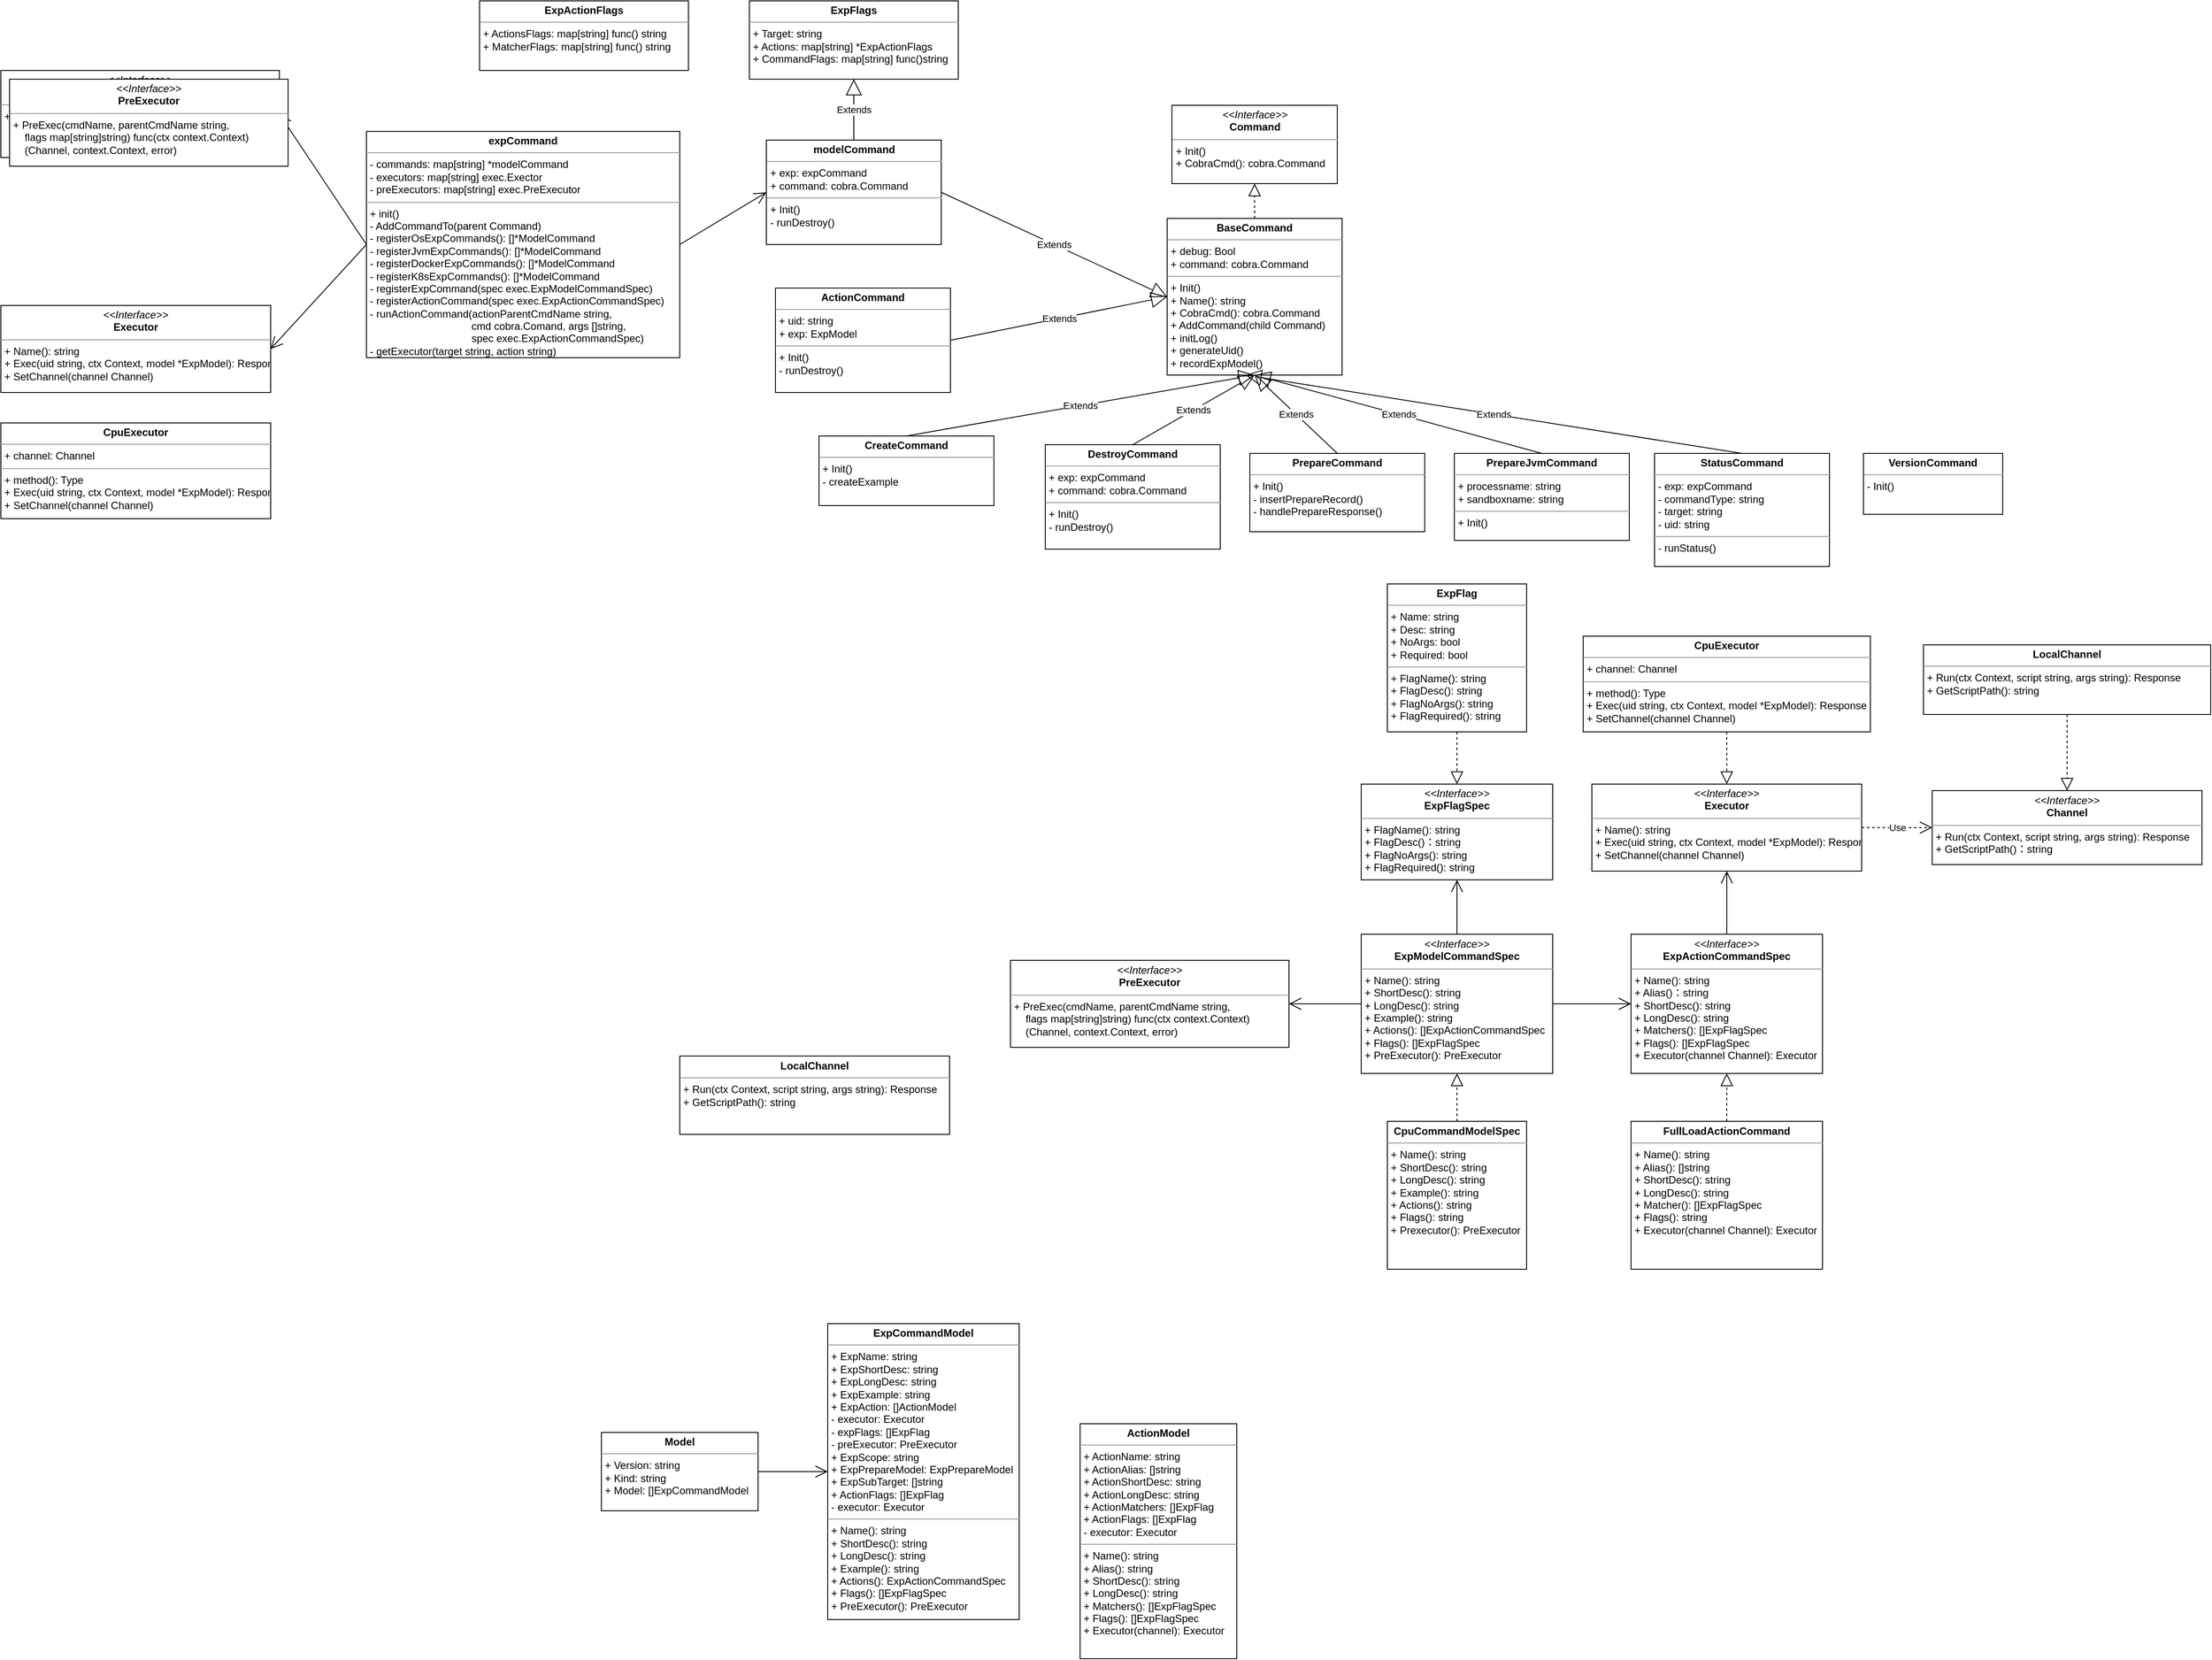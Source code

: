 <mxfile version="10.7.7" type="github"><diagram name="Page-1" id="c4acf3e9-155e-7222-9cf6-157b1a14988f"><mxGraphModel dx="2618" dy="616" grid="1" gridSize="10" guides="1" tooltips="1" connect="1" arrows="1" fold="1" page="1" pageScale="1" pageWidth="850" pageHeight="1100" background="#ffffff" math="0" shadow="0"><root><mxCell id="0"/><mxCell id="1" parent="0"/><mxCell id="Qn6g_-tQm5cKkw17LUSj-2" value="&lt;p style=&quot;margin: 0px ; margin-top: 4px ; text-align: center&quot;&gt;&lt;i&gt;&amp;lt;&amp;lt;Interface&amp;gt;&amp;gt;&lt;/i&gt;&lt;br&gt;&lt;b&gt;ExpModelCommandSpec&lt;/b&gt;&lt;/p&gt;&lt;hr size=&quot;1&quot;&gt;&lt;p style=&quot;margin: 0px ; margin-left: 4px&quot;&gt;+ Name(): string&lt;br&gt;+ ShortDesc(): string&lt;/p&gt;&lt;p style=&quot;margin: 0px ; margin-left: 4px&quot;&gt;+ LongDesc(): string&lt;br&gt;&lt;/p&gt;&lt;p style=&quot;margin: 0px ; margin-left: 4px&quot;&gt;+ Example(): string&lt;br&gt;&lt;/p&gt;&lt;p style=&quot;margin: 0px ; margin-left: 4px&quot;&gt;+ Actions(): []ExpActionCommandSpec&lt;br&gt;&lt;/p&gt;&lt;p style=&quot;margin: 0px ; margin-left: 4px&quot;&gt;+ Flags(): []ExpFlagSpec&lt;br&gt;&lt;/p&gt;&lt;p style=&quot;margin: 0px ; margin-left: 4px&quot;&gt;+ PreExecutor(): PreExecutor&lt;br&gt;&lt;/p&gt;" style="verticalAlign=top;align=left;overflow=fill;fontSize=12;fontFamily=Helvetica;html=1;" parent="1" vertex="1"><mxGeometry x="53" y="1512.5" width="220" height="160" as="geometry"/></mxCell><mxCell id="Qn6g_-tQm5cKkw17LUSj-3" value="&lt;p style=&quot;margin: 0px ; margin-top: 4px ; text-align: center&quot;&gt;&lt;i&gt;&amp;lt;&amp;lt;Interface&amp;gt;&amp;gt;&lt;/i&gt;&lt;br&gt;&lt;b&gt;ExpActionCommandSpec&lt;/b&gt;&lt;/p&gt;&lt;hr size=&quot;1&quot;&gt;&lt;p style=&quot;margin: 0px ; margin-left: 4px&quot;&gt;+ Name(): string&lt;/p&gt;&lt;p style=&quot;margin: 0px ; margin-left: 4px&quot;&gt;+ Alias()：string&lt;br&gt;+ ShortDesc(): string&lt;/p&gt;&lt;p style=&quot;margin: 0px ; margin-left: 4px&quot;&gt;+ LongDesc(): string&lt;br&gt;&lt;/p&gt;&lt;p style=&quot;margin: 0px ; margin-left: 4px&quot;&gt;+ Matchers(): []ExpFlagSpec&lt;/p&gt;&lt;p style=&quot;margin: 0px ; margin-left: 4px&quot;&gt;+ Flags(): []ExpFlagSpec&lt;br&gt;&lt;/p&gt;&lt;p style=&quot;margin: 0px ; margin-left: 4px&quot;&gt;+ Executor(channel Channel): Executor&lt;br&gt;&lt;/p&gt;" style="verticalAlign=top;align=left;overflow=fill;fontSize=12;fontFamily=Helvetica;html=1;" parent="1" vertex="1"><mxGeometry x="363" y="1512.5" width="220" height="160" as="geometry"/></mxCell><mxCell id="Qn6g_-tQm5cKkw17LUSj-4" value="&lt;p style=&quot;margin: 0px ; margin-top: 4px ; text-align: center&quot;&gt;&lt;i&gt;&amp;lt;&amp;lt;Interface&amp;gt;&amp;gt;&lt;/i&gt;&lt;br&gt;&lt;b&gt;ExpFlagSpec&lt;/b&gt;&lt;/p&gt;&lt;hr size=&quot;1&quot;&gt;&lt;p style=&quot;margin: 0px ; margin-left: 4px&quot;&gt;+ FlagName(): string&lt;/p&gt;&lt;p style=&quot;margin: 0px ; margin-left: 4px&quot;&gt;+ FlagDesc()：string&lt;br&gt;+ FlagNoArgs(): string&lt;/p&gt;&lt;p style=&quot;margin: 0px ; margin-left: 4px&quot;&gt;+ FlagRequired(): string&lt;/p&gt;" style="verticalAlign=top;align=left;overflow=fill;fontSize=12;fontFamily=Helvetica;html=1;" parent="1" vertex="1"><mxGeometry x="53" y="1340" width="220" height="110" as="geometry"/></mxCell><mxCell id="Qn6g_-tQm5cKkw17LUSj-5" value="&lt;p style=&quot;margin: 0px ; margin-top: 4px ; text-align: center&quot;&gt;&lt;b&gt;ExpFlag&lt;/b&gt;&lt;/p&gt;&lt;hr size=&quot;1&quot;&gt;&lt;p style=&quot;margin: 0px ; margin-left: 4px&quot;&gt;+ Name: string&lt;/p&gt;&lt;p style=&quot;margin: 0px ; margin-left: 4px&quot;&gt;+ Desc: string&lt;/p&gt;&lt;p style=&quot;margin: 0px ; margin-left: 4px&quot;&gt;+ NoArgs: bool&lt;/p&gt;&lt;p style=&quot;margin: 0px ; margin-left: 4px&quot;&gt;+ Required: bool&lt;/p&gt;&lt;hr size=&quot;1&quot;&gt;&lt;p style=&quot;margin: 0px ; margin-left: 4px&quot;&gt;+ FlagName(): string&lt;/p&gt;&lt;p style=&quot;margin: 0px ; margin-left: 4px&quot;&gt;+ FlagDesc(): string&lt;/p&gt;&lt;p style=&quot;margin: 0px ; margin-left: 4px&quot;&gt;+ FlagNoArgs(): string&lt;/p&gt;&lt;p style=&quot;margin: 0px ; margin-left: 4px&quot;&gt;+ FlagRequired(): string&lt;/p&gt;" style="verticalAlign=top;align=left;overflow=fill;fontSize=12;fontFamily=Helvetica;html=1;" parent="1" vertex="1"><mxGeometry x="83" y="1110" width="160" height="170" as="geometry"/></mxCell><mxCell id="Qn6g_-tQm5cKkw17LUSj-7" value="&lt;p style=&quot;margin: 0px ; margin-top: 4px ; text-align: center&quot;&gt;&lt;b&gt;ActionModel&lt;/b&gt;&lt;/p&gt;&lt;hr size=&quot;1&quot;&gt;&lt;p style=&quot;margin: 0px ; margin-left: 4px&quot;&gt;+ ActionName: string&lt;/p&gt;&lt;p style=&quot;margin: 0px ; margin-left: 4px&quot;&gt;+ ActionAlias: []string&lt;/p&gt;&lt;p style=&quot;margin: 0px ; margin-left: 4px&quot;&gt;+ ActionShortDesc: string&lt;/p&gt;&lt;p style=&quot;margin: 0px ; margin-left: 4px&quot;&gt;+ ActionLongDesc: string&lt;/p&gt;&lt;p style=&quot;margin: 0px ; margin-left: 4px&quot;&gt;+ ActionMatchers: []ExpFlag&lt;/p&gt;&lt;p style=&quot;margin: 0px ; margin-left: 4px&quot;&gt;+ ActionFlags: []ExpFlag&lt;/p&gt;&lt;p style=&quot;margin: 0px ; margin-left: 4px&quot;&gt;- executor: Executor&lt;/p&gt;&lt;hr size=&quot;1&quot;&gt;&lt;p style=&quot;margin: 0px ; margin-left: 4px&quot;&gt;+ Name(): string&lt;/p&gt;&lt;p style=&quot;margin: 0px ; margin-left: 4px&quot;&gt;+ Alias(): string&lt;/p&gt;&lt;p style=&quot;margin: 0px ; margin-left: 4px&quot;&gt;+ ShortDesc(): string&lt;/p&gt;&lt;p style=&quot;margin: 0px ; margin-left: 4px&quot;&gt;+ LongDesc(): string&lt;/p&gt;&lt;p style=&quot;margin: 0px ; margin-left: 4px&quot;&gt;+ Matchers(): []ExpFlagSpec&lt;/p&gt;&lt;p style=&quot;margin: 0px ; margin-left: 4px&quot;&gt;+ Flags(): []ExpFlagSpec&lt;/p&gt;&lt;p style=&quot;margin: 0px ; margin-left: 4px&quot;&gt;+ Executor(channel): Executor&lt;/p&gt;" style="verticalAlign=top;align=left;overflow=fill;fontSize=12;fontFamily=Helvetica;html=1;" parent="1" vertex="1"><mxGeometry x="-270" y="2075" width="180" height="270" as="geometry"/></mxCell><mxCell id="Qn6g_-tQm5cKkw17LUSj-10" value="&lt;p style=&quot;margin: 0px ; margin-top: 4px ; text-align: center&quot;&gt;&lt;b&gt;ExpCommandModel&lt;/b&gt;&lt;/p&gt;&lt;hr size=&quot;1&quot;&gt;&lt;p style=&quot;margin: 0px ; margin-left: 4px&quot;&gt;+ ExpName: string&lt;/p&gt;&lt;p style=&quot;margin: 0px ; margin-left: 4px&quot;&gt;+ ExpShortDesc: string&lt;/p&gt;&lt;p style=&quot;margin: 0px ; margin-left: 4px&quot;&gt;+ ExpLongDesc: string&lt;/p&gt;&lt;p style=&quot;margin: 0px ; margin-left: 4px&quot;&gt;+ ExpExample: string&lt;/p&gt;&lt;p style=&quot;margin: 0px ; margin-left: 4px&quot;&gt;+ ExpAction: []ActionModel&lt;/p&gt;&lt;p style=&quot;margin: 0px ; margin-left: 4px&quot;&gt;- executor: Executor&lt;/p&gt;&lt;p style=&quot;margin: 0px ; margin-left: 4px&quot;&gt;- expFlags: []ExpFlag&lt;/p&gt;&lt;p style=&quot;margin: 0px ; margin-left: 4px&quot;&gt;- preExecutor: PreExecutor&lt;/p&gt;&lt;p style=&quot;margin: 0px ; margin-left: 4px&quot;&gt;+ ExpScope: string&lt;/p&gt;&lt;p style=&quot;margin: 0px ; margin-left: 4px&quot;&gt;+ ExpPrepareModel: ExpPrepareModel&lt;/p&gt;&lt;p style=&quot;margin: 0px ; margin-left: 4px&quot;&gt;+ ExpSubTarget: []string&lt;/p&gt;&lt;p style=&quot;margin: 0px ; margin-left: 4px&quot;&gt;+ ActionFlags: []ExpFlag&lt;/p&gt;&lt;p style=&quot;margin: 0px ; margin-left: 4px&quot;&gt;- executor: Executor&lt;/p&gt;&lt;hr size=&quot;1&quot;&gt;&lt;p style=&quot;margin: 0px ; margin-left: 4px&quot;&gt;+ Name(): string&lt;/p&gt;&lt;p style=&quot;margin: 0px ; margin-left: 4px&quot;&gt;+ ShortDesc(): string&lt;/p&gt;&lt;p style=&quot;margin: 0px ; margin-left: 4px&quot;&gt;+ LongDesc(): string&lt;/p&gt;&lt;p style=&quot;margin: 0px ; margin-left: 4px&quot;&gt;+ Example(): string&lt;/p&gt;&lt;p style=&quot;margin: 0px ; margin-left: 4px&quot;&gt;+ Actions(): ExpActionCommandSpec&lt;/p&gt;&lt;p style=&quot;margin: 0px ; margin-left: 4px&quot;&gt;&lt;span&gt;+ Flags(): []ExpFlagSpec&lt;/span&gt;&lt;br&gt;&lt;/p&gt;&lt;p style=&quot;margin: 0px ; margin-left: 4px&quot;&gt;+ PreExecutor(): PreExecutor&lt;/p&gt;" style="verticalAlign=top;align=left;overflow=fill;fontSize=12;fontFamily=Helvetica;html=1;" parent="1" vertex="1"><mxGeometry x="-560" y="1960" width="220" height="340" as="geometry"/></mxCell><mxCell id="Qn6g_-tQm5cKkw17LUSj-13" value="&lt;p style=&quot;margin: 0px ; margin-top: 4px ; text-align: center&quot;&gt;&lt;b&gt;Model&lt;/b&gt;&lt;/p&gt;&lt;hr size=&quot;1&quot;&gt;&lt;p style=&quot;margin: 0px ; margin-left: 4px&quot;&gt;+ Version: string&lt;/p&gt;&lt;p style=&quot;margin: 0px ; margin-left: 4px&quot;&gt;+ Kind: string&lt;/p&gt;&lt;p style=&quot;margin: 0px ; margin-left: 4px&quot;&gt;+ Model: []ExpCommandModel&lt;/p&gt;&lt;p style=&quot;margin: 0px ; margin-left: 4px&quot;&gt;&lt;br&gt;&lt;/p&gt;" style="verticalAlign=top;align=left;overflow=fill;fontSize=12;fontFamily=Helvetica;html=1;" parent="1" vertex="1"><mxGeometry x="-820" y="2085" width="180" height="90" as="geometry"/></mxCell><mxCell id="Qn6g_-tQm5cKkw17LUSj-14" value="" style="endArrow=open;endFill=1;endSize=12;html=1;exitX=1;exitY=0.5;exitDx=0;exitDy=0;entryX=0;entryY=0.5;entryDx=0;entryDy=0;" parent="1" source="Qn6g_-tQm5cKkw17LUSj-13" target="Qn6g_-tQm5cKkw17LUSj-10" edge="1"><mxGeometry width="160" relative="1" as="geometry"><mxPoint x="-320" y="1790" as="sourcePoint"/><mxPoint x="-160" y="1790" as="targetPoint"/></mxGeometry></mxCell><mxCell id="Qn6g_-tQm5cKkw17LUSj-15" value="" style="endArrow=open;endFill=1;endSize=12;html=1;exitX=1;exitY=0.5;exitDx=0;exitDy=0;entryX=0;entryY=0.5;entryDx=0;entryDy=0;" parent="1" source="Qn6g_-tQm5cKkw17LUSj-2" target="Qn6g_-tQm5cKkw17LUSj-3" edge="1"><mxGeometry width="160" relative="1" as="geometry"><mxPoint x="383" y="1992.5" as="sourcePoint"/><mxPoint x="543" y="1992.5" as="targetPoint"/></mxGeometry></mxCell><mxCell id="Qn6g_-tQm5cKkw17LUSj-20" value="&lt;p style=&quot;margin: 0px ; margin-top: 4px ; text-align: center&quot;&gt;&lt;b&gt;CpuCommandModelSpec&lt;/b&gt;&lt;/p&gt;&lt;hr size=&quot;1&quot;&gt;&lt;p style=&quot;margin: 0px ; margin-left: 4px&quot;&gt;+ Name(): string&lt;/p&gt;&lt;p style=&quot;margin: 0px ; margin-left: 4px&quot;&gt;+ ShortDesc(): string&lt;/p&gt;&lt;p style=&quot;margin: 0px ; margin-left: 4px&quot;&gt;+ LongDesc(): string&lt;/p&gt;&lt;p style=&quot;margin: 0px ; margin-left: 4px&quot;&gt;+ Example(): string&lt;/p&gt;&lt;p style=&quot;margin: 0px ; margin-left: 4px&quot;&gt;+ Actions(): string&lt;/p&gt;&lt;p style=&quot;margin: 0px ; margin-left: 4px&quot;&gt;+ Flags(): string&lt;/p&gt;&lt;p style=&quot;margin: 0px ; margin-left: 4px&quot;&gt;+ Prexecutor(): PreExecutor&lt;/p&gt;" style="verticalAlign=top;align=left;overflow=fill;fontSize=12;fontFamily=Helvetica;html=1;" parent="1" vertex="1"><mxGeometry x="83" y="1727.5" width="160" height="170" as="geometry"/></mxCell><mxCell id="Qn6g_-tQm5cKkw17LUSj-21" value="&lt;p style=&quot;margin: 0px ; margin-top: 4px ; text-align: center&quot;&gt;&lt;b&gt;FullLoadActionCommand&lt;/b&gt;&lt;/p&gt;&lt;hr size=&quot;1&quot;&gt;&lt;p style=&quot;margin: 0px ; margin-left: 4px&quot;&gt;&lt;/p&gt;&lt;p style=&quot;margin: 0px ; margin-left: 4px&quot;&gt;+ Name(): string&lt;/p&gt;&lt;p style=&quot;margin: 0px ; margin-left: 4px&quot;&gt;+ Alias(): []string&lt;/p&gt;&lt;p style=&quot;margin: 0px ; margin-left: 4px&quot;&gt;+ ShortDesc(): string&lt;/p&gt;&lt;p style=&quot;margin: 0px ; margin-left: 4px&quot;&gt;+ LongDesc(): string&lt;/p&gt;&lt;p style=&quot;margin: 0px ; margin-left: 4px&quot;&gt;+ Matcher(): []ExpFlagSpec&lt;/p&gt;&lt;p style=&quot;margin: 0px ; margin-left: 4px&quot;&gt;+ Flags(): string&lt;/p&gt;&lt;p style=&quot;margin: 0px ; margin-left: 4px&quot;&gt;+ Executor(channel Channel): Executor&lt;/p&gt;" style="verticalAlign=top;align=left;overflow=fill;fontSize=12;fontFamily=Helvetica;html=1;" parent="1" vertex="1"><mxGeometry x="363" y="1727.5" width="220" height="170" as="geometry"/></mxCell><mxCell id="Qn6g_-tQm5cKkw17LUSj-24" value="" style="endArrow=block;dashed=1;endFill=0;endSize=12;html=1;exitX=0.5;exitY=0;exitDx=0;exitDy=0;entryX=0.5;entryY=1;entryDx=0;entryDy=0;" parent="1" source="Qn6g_-tQm5cKkw17LUSj-20" target="Qn6g_-tQm5cKkw17LUSj-2" edge="1"><mxGeometry width="160" relative="1" as="geometry"><mxPoint x="463" y="2142.5" as="sourcePoint"/><mxPoint x="623" y="2142.5" as="targetPoint"/></mxGeometry></mxCell><mxCell id="Qn6g_-tQm5cKkw17LUSj-31" value="&lt;p style=&quot;margin: 0px ; margin-top: 4px ; text-align: center&quot;&gt;&lt;i&gt;&amp;lt;&amp;lt;Interface&amp;gt;&amp;gt;&lt;/i&gt;&lt;br&gt;&lt;b&gt;Command&lt;/b&gt;&lt;/p&gt;&lt;hr size=&quot;1&quot;&gt;&lt;p style=&quot;margin: 0px ; margin-left: 4px&quot;&gt;+ Init()&lt;br&gt;+ CobraCmd(): cobra.Command&lt;/p&gt;" style="verticalAlign=top;align=left;overflow=fill;fontSize=12;fontFamily=Helvetica;html=1;" parent="1" vertex="1"><mxGeometry x="-164.5" y="560" width="190" height="90" as="geometry"/></mxCell><mxCell id="Qn6g_-tQm5cKkw17LUSj-32" value="&lt;p style=&quot;margin: 0px ; margin-top: 4px ; text-align: center&quot;&gt;&lt;b&gt;BaseCommand&lt;/b&gt;&lt;/p&gt;&lt;hr size=&quot;1&quot;&gt;&lt;p style=&quot;margin: 0px ; margin-left: 4px&quot;&gt;+ debug: Bool&lt;/p&gt;&lt;p style=&quot;margin: 0px ; margin-left: 4px&quot;&gt;+ command: cobra.Command&lt;/p&gt;&lt;hr size=&quot;1&quot;&gt;&lt;p style=&quot;margin: 0px ; margin-left: 4px&quot;&gt;+ Init()&lt;/p&gt;&lt;p style=&quot;margin: 0px ; margin-left: 4px&quot;&gt;+ Name(): string&lt;/p&gt;&lt;p style=&quot;margin: 0px ; margin-left: 4px&quot;&gt;+ CobraCmd(): cobra.Command&lt;/p&gt;&lt;p style=&quot;margin: 0px ; margin-left: 4px&quot;&gt;+ AddCommand(child Command)&lt;/p&gt;&lt;p style=&quot;margin: 0px ; margin-left: 4px&quot;&gt;+ initLog()&lt;/p&gt;&lt;p style=&quot;margin: 0px ; margin-left: 4px&quot;&gt;+&amp;nbsp;&lt;span&gt;generateUid()&lt;/span&gt;&lt;/p&gt;&lt;p style=&quot;margin: 0px ; margin-left: 4px&quot;&gt;&lt;span&gt;+ recordExpModel()&lt;/span&gt;&lt;/p&gt;" style="verticalAlign=top;align=left;overflow=fill;fontSize=12;fontFamily=Helvetica;html=1;" parent="1" vertex="1"><mxGeometry x="-170" y="690" width="201" height="180" as="geometry"/></mxCell><mxCell id="Qn6g_-tQm5cKkw17LUSj-33" value="" style="endArrow=block;dashed=1;endFill=0;endSize=12;html=1;exitX=0.5;exitY=0;exitDx=0;exitDy=0;entryX=0.5;entryY=1;entryDx=0;entryDy=0;" parent="1" source="Qn6g_-tQm5cKkw17LUSj-32" target="Qn6g_-tQm5cKkw17LUSj-31" edge="1"><mxGeometry width="160" relative="1" as="geometry"><mxPoint x="-54.5" y="900" as="sourcePoint"/><mxPoint x="105.5" y="900" as="targetPoint"/></mxGeometry></mxCell><mxCell id="Qn6g_-tQm5cKkw17LUSj-34" value="&lt;p style=&quot;margin: 0px ; margin-top: 4px ; text-align: center&quot;&gt;&lt;b&gt;CreateCommand&lt;/b&gt;&lt;/p&gt;&lt;hr size=&quot;1&quot;&gt;&lt;p style=&quot;margin: 0px ; margin-left: 4px&quot;&gt;+ Init()&lt;/p&gt;&lt;p style=&quot;margin: 0px ; margin-left: 4px&quot;&gt;- createExample&lt;/p&gt;" style="verticalAlign=top;align=left;overflow=fill;fontSize=12;fontFamily=Helvetica;html=1;" parent="1" vertex="1"><mxGeometry x="-570" y="940" width="201" height="80" as="geometry"/></mxCell><mxCell id="Qn6g_-tQm5cKkw17LUSj-35" value="Extends" style="endArrow=block;endSize=16;endFill=0;html=1;exitX=0.5;exitY=0;exitDx=0;exitDy=0;entryX=0.5;entryY=1;entryDx=0;entryDy=0;" parent="1" source="Qn6g_-tQm5cKkw17LUSj-34" target="Qn6g_-tQm5cKkw17LUSj-32" edge="1"><mxGeometry width="160" relative="1" as="geometry"><mxPoint x="-230" y="970" as="sourcePoint"/><mxPoint x="-70" y="970" as="targetPoint"/></mxGeometry></mxCell><mxCell id="Qn6g_-tQm5cKkw17LUSj-36" value="&lt;p style=&quot;margin: 0px ; margin-top: 4px ; text-align: center&quot;&gt;&lt;b&gt;DestroyCommand&lt;/b&gt;&lt;/p&gt;&lt;hr size=&quot;1&quot;&gt;&lt;p style=&quot;margin: 0px ; margin-left: 4px&quot;&gt;+ exp: expCommand&lt;/p&gt;&lt;p style=&quot;margin: 0px ; margin-left: 4px&quot;&gt;+ command: cobra.Command&lt;/p&gt;&lt;hr size=&quot;1&quot;&gt;&lt;p style=&quot;margin: 0px ; margin-left: 4px&quot;&gt;+ Init()&lt;/p&gt;&lt;p style=&quot;margin: 0px ; margin-left: 4px&quot;&gt;-&amp;nbsp;&lt;span&gt;runDestroy()&lt;/span&gt;&lt;/p&gt;" style="verticalAlign=top;align=left;overflow=fill;fontSize=12;fontFamily=Helvetica;html=1;" parent="1" vertex="1"><mxGeometry x="-310" y="950" width="201" height="120" as="geometry"/></mxCell><mxCell id="Qn6g_-tQm5cKkw17LUSj-37" value="Extends" style="endArrow=block;endSize=16;endFill=0;html=1;exitX=0.5;exitY=0;exitDx=0;exitDy=0;entryX=0.5;entryY=1;entryDx=0;entryDy=0;" parent="1" source="Qn6g_-tQm5cKkw17LUSj-36" target="Qn6g_-tQm5cKkw17LUSj-32" edge="1"><mxGeometry width="160" relative="1" as="geometry"><mxPoint x="115" y="1000" as="sourcePoint"/><mxPoint x="425" y="930" as="targetPoint"/></mxGeometry></mxCell><mxCell id="Qn6g_-tQm5cKkw17LUSj-39" value="&lt;p style=&quot;margin: 0px ; margin-top: 4px ; text-align: center&quot;&gt;&lt;b&gt;PrepareCommand&lt;/b&gt;&lt;/p&gt;&lt;hr size=&quot;1&quot;&gt;&lt;p style=&quot;margin: 0px ; margin-left: 4px&quot;&gt;+ Init()&lt;/p&gt;&lt;p style=&quot;margin: 0px ; margin-left: 4px&quot;&gt;-&amp;nbsp;&lt;span&gt;insertPrepareRecord()&lt;/span&gt;&lt;/p&gt;&lt;p style=&quot;margin: 0px ; margin-left: 4px&quot;&gt;- handlePrepareResponse()&lt;/p&gt;" style="verticalAlign=top;align=left;overflow=fill;fontSize=12;fontFamily=Helvetica;html=1;" parent="1" vertex="1"><mxGeometry x="-75" y="960" width="201" height="90" as="geometry"/></mxCell><mxCell id="Qn6g_-tQm5cKkw17LUSj-40" value="Extends" style="endArrow=block;endSize=16;endFill=0;html=1;exitX=0.5;exitY=0;exitDx=0;exitDy=0;entryX=0.5;entryY=1;entryDx=0;entryDy=0;" parent="1" source="Qn6g_-tQm5cKkw17LUSj-39" target="Qn6g_-tQm5cKkw17LUSj-32" edge="1"><mxGeometry width="160" relative="1" as="geometry"><mxPoint x="-199" y="960" as="sourcePoint"/><mxPoint x="-59" y="880" as="targetPoint"/></mxGeometry></mxCell><mxCell id="Qn6g_-tQm5cKkw17LUSj-42" value="&lt;p style=&quot;margin: 0px ; margin-top: 4px ; text-align: center&quot;&gt;&lt;b&gt;PrepareJvmCommand&lt;/b&gt;&lt;/p&gt;&lt;hr size=&quot;1&quot;&gt;&lt;p style=&quot;margin: 0px ; margin-left: 4px&quot;&gt;+ processname: string&lt;/p&gt;&lt;p style=&quot;margin: 0px ; margin-left: 4px&quot;&gt;+ sandboxname: string&lt;/p&gt;&lt;hr size=&quot;1&quot;&gt;&lt;p style=&quot;margin: 0px ; margin-left: 4px&quot;&gt;+ Init()&lt;/p&gt;" style="verticalAlign=top;align=left;overflow=fill;fontSize=12;fontFamily=Helvetica;html=1;" parent="1" vertex="1"><mxGeometry x="160" y="960" width="201" height="100" as="geometry"/></mxCell><mxCell id="Qn6g_-tQm5cKkw17LUSj-43" value="&lt;p style=&quot;margin: 0px ; margin-top: 4px ; text-align: center&quot;&gt;&lt;b&gt;StatusCommand&lt;/b&gt;&lt;/p&gt;&lt;hr size=&quot;1&quot;&gt;&lt;p style=&quot;margin: 0px ; margin-left: 4px&quot;&gt;- exp: expCommand&lt;/p&gt;&lt;p style=&quot;margin: 0px ; margin-left: 4px&quot;&gt;- commandType: string&lt;/p&gt;&lt;p style=&quot;margin: 0px ; margin-left: 4px&quot;&gt;- target: string&lt;/p&gt;&lt;p style=&quot;margin: 0px ; margin-left: 4px&quot;&gt;- uid: string&lt;/p&gt;&lt;hr size=&quot;1&quot;&gt;&lt;p style=&quot;margin: 0px ; margin-left: 4px&quot;&gt;- runStatus()&lt;/p&gt;" style="verticalAlign=top;align=left;overflow=fill;fontSize=12;fontFamily=Helvetica;html=1;" parent="1" vertex="1"><mxGeometry x="390" y="960" width="201" height="130" as="geometry"/></mxCell><mxCell id="Qn6g_-tQm5cKkw17LUSj-44" value="Extends" style="endArrow=block;endSize=16;endFill=0;html=1;exitX=0.5;exitY=0;exitDx=0;exitDy=0;entryX=0.5;entryY=1;entryDx=0;entryDy=0;" parent="1" source="Qn6g_-tQm5cKkw17LUSj-42" target="Qn6g_-tQm5cKkw17LUSj-32" edge="1"><mxGeometry width="160" relative="1" as="geometry"><mxPoint x="197.5" y="940" as="sourcePoint"/><mxPoint x="102.5" y="850" as="targetPoint"/></mxGeometry></mxCell><mxCell id="Qn6g_-tQm5cKkw17LUSj-45" value="Extends" style="endArrow=block;endSize=16;endFill=0;html=1;exitX=0.5;exitY=0;exitDx=0;exitDy=0;" parent="1" source="Qn6g_-tQm5cKkw17LUSj-43" edge="1"><mxGeometry width="160" relative="1" as="geometry"><mxPoint x="540" y="940" as="sourcePoint"/><mxPoint x="-80" y="870" as="targetPoint"/></mxGeometry></mxCell><mxCell id="Qn6g_-tQm5cKkw17LUSj-46" value="&lt;p style=&quot;margin: 0px ; margin-top: 4px ; text-align: center&quot;&gt;&lt;b&gt;VersionCommand&lt;/b&gt;&lt;/p&gt;&lt;hr size=&quot;1&quot;&gt;&lt;p style=&quot;margin: 0px ; margin-left: 4px&quot;&gt;- Init()&lt;/p&gt;" style="verticalAlign=top;align=left;overflow=fill;fontSize=12;fontFamily=Helvetica;html=1;" parent="1" vertex="1"><mxGeometry x="630" y="960" width="160" height="70" as="geometry"/></mxCell><mxCell id="Qn6g_-tQm5cKkw17LUSj-47" value="&lt;p style=&quot;margin: 0px ; margin-top: 4px ; text-align: center&quot;&gt;&lt;b&gt;modelCommand&lt;/b&gt;&lt;/p&gt;&lt;hr size=&quot;1&quot;&gt;&lt;p style=&quot;margin: 0px ; margin-left: 4px&quot;&gt;+ exp: expCommand&lt;/p&gt;&lt;p style=&quot;margin: 0px ; margin-left: 4px&quot;&gt;+ command: cobra.Command&lt;/p&gt;&lt;hr size=&quot;1&quot;&gt;&lt;p style=&quot;margin: 0px ; margin-left: 4px&quot;&gt;+ Init()&lt;/p&gt;&lt;p style=&quot;margin: 0px ; margin-left: 4px&quot;&gt;-&amp;nbsp;&lt;span&gt;runDestroy()&lt;/span&gt;&lt;/p&gt;" style="verticalAlign=top;align=left;overflow=fill;fontSize=12;fontFamily=Helvetica;html=1;" parent="1" vertex="1"><mxGeometry x="-630.5" y="600" width="201" height="120" as="geometry"/></mxCell><mxCell id="Qn6g_-tQm5cKkw17LUSj-48" value="&lt;p style=&quot;margin: 0px ; margin-top: 4px ; text-align: center&quot;&gt;&lt;b&gt;ExpFlags&lt;/b&gt;&lt;/p&gt;&lt;hr size=&quot;1&quot;&gt;&lt;p style=&quot;margin: 0px ; margin-left: 4px&quot;&gt;+ Target: string&lt;/p&gt;&lt;p style=&quot;margin: 0px ; margin-left: 4px&quot;&gt;+ Actions: map[string] *ExpActionFlags&lt;/p&gt;&lt;p style=&quot;margin: 0px ; margin-left: 4px&quot;&gt;+ CommandFlags: map[string] func()string&lt;/p&gt;" style="verticalAlign=top;align=left;overflow=fill;fontSize=12;fontFamily=Helvetica;html=1;" parent="1" vertex="1"><mxGeometry x="-650" y="440" width="240" height="90" as="geometry"/></mxCell><mxCell id="Qn6g_-tQm5cKkw17LUSj-49" value="Extends" style="endArrow=block;endSize=16;endFill=0;html=1;exitX=0.5;exitY=0;exitDx=0;exitDy=0;entryX=0.5;entryY=1;entryDx=0;entryDy=0;" parent="1" source="Qn6g_-tQm5cKkw17LUSj-47" target="Qn6g_-tQm5cKkw17LUSj-48" edge="1"><mxGeometry width="160" relative="1" as="geometry"><mxPoint x="-680" y="830" as="sourcePoint"/><mxPoint x="-520" y="830" as="targetPoint"/></mxGeometry></mxCell><mxCell id="Qn6g_-tQm5cKkw17LUSj-50" value="Extends" style="endArrow=block;endSize=16;endFill=0;html=1;exitX=1;exitY=0.5;exitDx=0;exitDy=0;entryX=0;entryY=0.5;entryDx=0;entryDy=0;" parent="1" source="Qn6g_-tQm5cKkw17LUSj-47" target="Qn6g_-tQm5cKkw17LUSj-32" edge="1"><mxGeometry width="160" relative="1" as="geometry"><mxPoint x="-400" y="760" as="sourcePoint"/><mxPoint x="-240" y="760" as="targetPoint"/></mxGeometry></mxCell><mxCell id="Qn6g_-tQm5cKkw17LUSj-51" value="&lt;p style=&quot;margin: 0px ; margin-top: 4px ; text-align: center&quot;&gt;&lt;b&gt;expCommand&lt;/b&gt;&lt;/p&gt;&lt;hr size=&quot;1&quot;&gt;&lt;p style=&quot;margin: 0px ; margin-left: 4px&quot;&gt;- commands: map[string] *modelCommand&lt;/p&gt;&lt;p style=&quot;margin: 0px ; margin-left: 4px&quot;&gt;- executors: map[string] exec.Exector&lt;/p&gt;&lt;p style=&quot;margin: 0px ; margin-left: 4px&quot;&gt;- preExecutors: map[string] exec.PreExecutor&lt;/p&gt;&lt;hr size=&quot;1&quot;&gt;&lt;p style=&quot;margin: 0px ; margin-left: 4px&quot;&gt;+ init()&lt;/p&gt;&lt;p style=&quot;margin: 0px ; margin-left: 4px&quot;&gt;- AddCommandTo(parent Command)&lt;/p&gt;&lt;p style=&quot;margin: 0px ; margin-left: 4px&quot;&gt;- registerOsExpCommands(): []*ModelCommand&lt;/p&gt;&lt;p style=&quot;margin: 0px ; margin-left: 4px&quot;&gt;- registerJvmExpCommands(): []*ModelCommand&lt;/p&gt;&lt;p style=&quot;margin: 0px ; margin-left: 4px&quot;&gt;- registerDockerExpCommands(): []*ModelCommand&lt;/p&gt;&lt;p style=&quot;margin: 0px ; margin-left: 4px&quot;&gt;- registerK8sExpCommands(): []*ModelCommand&lt;/p&gt;&lt;p style=&quot;margin: 0px ; margin-left: 4px&quot;&gt;- registerExpCommand(spec exec.ExpModelCommandSpec)&lt;/p&gt;&lt;p style=&quot;margin: 0px ; margin-left: 4px&quot;&gt;- registerActionCommand(spec exec.ExpActionCommandSpec)&lt;/p&gt;&lt;p style=&quot;margin: 0px ; margin-left: 4px&quot;&gt;- runActionCommand(actionParentCmdName string,&amp;nbsp;&lt;/p&gt;&lt;p style=&quot;margin: 0px ; margin-left: 4px&quot;&gt;&lt;span&gt;&amp;nbsp; &amp;nbsp; &amp;nbsp; &amp;nbsp; &amp;nbsp; &amp;nbsp; &amp;nbsp; &amp;nbsp; &amp;nbsp; &amp;nbsp; &amp;nbsp; &amp;nbsp; &amp;nbsp; &amp;nbsp; &amp;nbsp; &amp;nbsp; &amp;nbsp; &amp;nbsp;cmd cobra.Comand, args []string,&amp;nbsp;&lt;/span&gt;&lt;/p&gt;&lt;p style=&quot;margin: 0px ; margin-left: 4px&quot;&gt;&lt;span&gt;&amp;nbsp; &amp;nbsp; &amp;nbsp; &amp;nbsp; &amp;nbsp; &amp;nbsp; &amp;nbsp; &amp;nbsp; &amp;nbsp; &amp;nbsp; &amp;nbsp; &amp;nbsp; &amp;nbsp; &amp;nbsp; &amp;nbsp; &amp;nbsp; &amp;nbsp; &amp;nbsp;spec exec.ExpActionCommandSpec)&lt;/span&gt;&lt;/p&gt;&lt;p style=&quot;margin: 0px ; margin-left: 4px&quot;&gt;&lt;span&gt;- getExecutor(target string, action string)&lt;/span&gt;&lt;/p&gt;" style="verticalAlign=top;align=left;overflow=fill;fontSize=12;fontFamily=Helvetica;html=1;" parent="1" vertex="1"><mxGeometry x="-1090" y="590" width="360" height="260" as="geometry"/></mxCell><mxCell id="Qn6g_-tQm5cKkw17LUSj-52" value="&lt;p style=&quot;margin: 0px ; margin-top: 4px ; text-align: center&quot;&gt;&lt;b&gt;ActionCommand&lt;/b&gt;&lt;/p&gt;&lt;hr size=&quot;1&quot;&gt;&lt;p style=&quot;margin: 0px ; margin-left: 4px&quot;&gt;+ uid: string&lt;/p&gt;&lt;p style=&quot;margin: 0px ; margin-left: 4px&quot;&gt;+ exp: ExpModel&lt;/p&gt;&lt;hr size=&quot;1&quot;&gt;&lt;p style=&quot;margin: 0px ; margin-left: 4px&quot;&gt;+ Init()&lt;/p&gt;&lt;p style=&quot;margin: 0px ; margin-left: 4px&quot;&gt;-&amp;nbsp;&lt;span&gt;runDestroy()&lt;/span&gt;&lt;/p&gt;" style="verticalAlign=top;align=left;overflow=fill;fontSize=12;fontFamily=Helvetica;html=1;" parent="1" vertex="1"><mxGeometry x="-620" y="770" width="201" height="120" as="geometry"/></mxCell><mxCell id="Qn6g_-tQm5cKkw17LUSj-53" value="Extends" style="endArrow=block;endSize=16;endFill=0;html=1;exitX=1;exitY=0.5;exitDx=0;exitDy=0;entryX=0;entryY=0.5;entryDx=0;entryDy=0;" parent="1" source="Qn6g_-tQm5cKkw17LUSj-52" target="Qn6g_-tQm5cKkw17LUSj-32" edge="1"><mxGeometry width="160" relative="1" as="geometry"><mxPoint x="-419" y="670" as="sourcePoint"/><mxPoint x="-160" y="790" as="targetPoint"/></mxGeometry></mxCell><mxCell id="Qn6g_-tQm5cKkw17LUSj-54" value="&lt;p style=&quot;margin: 0px ; margin-top: 4px ; text-align: center&quot;&gt;&lt;b&gt;ExpActionFlags&lt;/b&gt;&lt;/p&gt;&lt;hr size=&quot;1&quot;&gt;&lt;p style=&quot;margin: 0px ; margin-left: 4px&quot;&gt;+ ActionsFlags: map[string] func() string&lt;/p&gt;&lt;p style=&quot;margin: 0px ; margin-left: 4px&quot;&gt;+ MatcherFlags: map[string] func() string&lt;/p&gt;" style="verticalAlign=top;align=left;overflow=fill;fontSize=12;fontFamily=Helvetica;html=1;" parent="1" vertex="1"><mxGeometry x="-960" y="440" width="240" height="80" as="geometry"/></mxCell><mxCell id="NHT8_feDH6_UDhpO50g8-1" value="" style="endArrow=open;endFill=1;endSize=12;html=1;entryX=0;entryY=0.5;entryDx=0;entryDy=0;exitX=1;exitY=0.5;exitDx=0;exitDy=0;" edge="1" parent="1" source="Qn6g_-tQm5cKkw17LUSj-51" target="Qn6g_-tQm5cKkw17LUSj-47"><mxGeometry width="160" relative="1" as="geometry"><mxPoint x="-750" y="735" as="sourcePoint"/><mxPoint x="-600" y="735" as="targetPoint"/></mxGeometry></mxCell><mxCell id="NHT8_feDH6_UDhpO50g8-2" value="&lt;p style=&quot;margin: 0px ; margin-top: 4px ; text-align: center&quot;&gt;&lt;i&gt;&amp;lt;&amp;lt;Interface&amp;gt;&amp;gt;&lt;/i&gt;&lt;br&gt;&lt;b&gt;Executor&lt;/b&gt;&lt;/p&gt;&lt;hr size=&quot;1&quot;&gt;&lt;p style=&quot;margin: 0px ; margin-left: 4px&quot;&gt;+ Name(): string&lt;/p&gt;&lt;p style=&quot;margin: 0px ; margin-left: 4px&quot;&gt;+&lt;span&gt;&amp;nbsp;Exec(uid string, ctx Context, model *ExpModel): Response&lt;/span&gt;&lt;/p&gt;&lt;p style=&quot;margin: 0px ; margin-left: 4px&quot;&gt;+ SetChannel(channel Channel)&lt;br&gt;&lt;/p&gt;" style="verticalAlign=top;align=left;overflow=fill;fontSize=12;fontFamily=Helvetica;html=1;" vertex="1" parent="1"><mxGeometry x="-1510" y="790" width="310" height="100" as="geometry"/></mxCell><mxCell id="NHT8_feDH6_UDhpO50g8-3" value="&lt;p style=&quot;margin: 0px ; margin-top: 4px ; text-align: center&quot;&gt;&lt;b&gt;CpuExecutor&lt;/b&gt;&lt;/p&gt;&lt;hr size=&quot;1&quot;&gt;&lt;p style=&quot;margin: 0px ; margin-left: 4px&quot;&gt;+ channel: Channel&lt;/p&gt;&lt;hr size=&quot;1&quot;&gt;&lt;p style=&quot;margin: 0px ; margin-left: 4px&quot;&gt;+ method(): Type&lt;/p&gt;&lt;p style=&quot;margin: 0px ; margin-left: 4px&quot;&gt;+ Exec(uid string, ctx Context, model *ExpModel): Response&lt;/p&gt;&lt;p style=&quot;margin: 0px ; margin-left: 4px&quot;&gt;+ SetChannel(channel Channel)&amp;nbsp;&lt;/p&gt;" style="verticalAlign=top;align=left;overflow=fill;fontSize=12;fontFamily=Helvetica;html=1;" vertex="1" parent="1"><mxGeometry x="-1510" y="925" width="310" height="110" as="geometry"/></mxCell><mxCell id="NHT8_feDH6_UDhpO50g8-4" value="&lt;p style=&quot;margin: 0px ; margin-top: 4px ; text-align: center&quot;&gt;&lt;i&gt;&amp;lt;&amp;lt;Interface&amp;gt;&amp;gt;&lt;/i&gt;&lt;br&gt;&lt;b&gt;PreExecutor&lt;/b&gt;&lt;/p&gt;&lt;hr size=&quot;1&quot;&gt;&lt;p style=&quot;margin: 0px ; margin-left: 4px&quot;&gt;+&amp;nbsp;&lt;span&gt;PreExec&lt;/span&gt;&lt;span&gt;(&lt;/span&gt;&lt;span&gt;cmdName&lt;/span&gt;&lt;span&gt;, &lt;/span&gt;&lt;span&gt;parentCmdName &lt;/span&gt;&lt;span&gt;string&lt;/span&gt;&lt;span&gt;,&amp;nbsp;&lt;/span&gt;&lt;/p&gt;&lt;p style=&quot;margin: 0px ; margin-left: 4px&quot;&gt;&lt;span&gt;&amp;nbsp; &amp;nbsp; flags &lt;/span&gt;&lt;span&gt;map&lt;/span&gt;&lt;span&gt;[&lt;/span&gt;&lt;span&gt;string&lt;/span&gt;&lt;span&gt;]&lt;/span&gt;&lt;span&gt;string&lt;/span&gt;&lt;span&gt;)&amp;nbsp;&lt;/span&gt;&lt;span&gt;func&lt;/span&gt;&lt;span&gt;(&lt;/span&gt;&lt;span&gt;ctx &lt;/span&gt;&lt;span&gt;context&lt;/span&gt;&lt;span&gt;.&lt;/span&gt;&lt;span&gt;Context&lt;/span&gt;&lt;span&gt;)&amp;nbsp;&lt;/span&gt;&lt;/p&gt;&lt;p style=&quot;margin: 0px ; margin-left: 4px&quot;&gt;&lt;span&gt;&amp;nbsp; &amp;nbsp; (&lt;/span&gt;&lt;span&gt;Channel&lt;/span&gt;&lt;span&gt;, &lt;/span&gt;&lt;span&gt;context&lt;/span&gt;&lt;span&gt;.&lt;/span&gt;&lt;span&gt;Context&lt;/span&gt;&lt;span&gt;, &lt;/span&gt;&lt;span&gt;error&lt;/span&gt;&lt;span&gt;)&lt;/span&gt;&lt;/p&gt;" style="verticalAlign=top;align=left;overflow=fill;fontSize=12;fontFamily=Helvetica;html=1;" vertex="1" parent="1"><mxGeometry x="-1510" y="520" width="320" height="100" as="geometry"/></mxCell><mxCell id="NHT8_feDH6_UDhpO50g8-5" value="" style="endArrow=open;endFill=1;endSize=12;html=1;exitX=0;exitY=0.5;exitDx=0;exitDy=0;entryX=1;entryY=0.5;entryDx=0;entryDy=0;" edge="1" parent="1" source="Qn6g_-tQm5cKkw17LUSj-51" target="NHT8_feDH6_UDhpO50g8-2"><mxGeometry width="160" relative="1" as="geometry"><mxPoint x="-1080" y="900" as="sourcePoint"/><mxPoint x="-920" y="900" as="targetPoint"/></mxGeometry></mxCell><mxCell id="NHT8_feDH6_UDhpO50g8-6" value="" style="endArrow=open;endFill=1;endSize=12;html=1;entryX=1;entryY=0.5;entryDx=0;entryDy=0;exitX=0;exitY=0.5;exitDx=0;exitDy=0;" edge="1" parent="1" source="Qn6g_-tQm5cKkw17LUSj-51" target="NHT8_feDH6_UDhpO50g8-4"><mxGeometry width="160" relative="1" as="geometry"><mxPoint x="-1100" y="630" as="sourcePoint"/><mxPoint x="-760" y="550" as="targetPoint"/></mxGeometry></mxCell><mxCell id="NHT8_feDH6_UDhpO50g8-12" value="" style="endArrow=block;dashed=1;endFill=0;endSize=12;html=1;exitX=0.5;exitY=0;exitDx=0;exitDy=0;entryX=0.5;entryY=1;entryDx=0;entryDy=0;" edge="1" parent="1" source="Qn6g_-tQm5cKkw17LUSj-21" target="Qn6g_-tQm5cKkw17LUSj-3"><mxGeometry width="160" relative="1" as="geometry"><mxPoint x="603" y="1872.5" as="sourcePoint"/><mxPoint x="763" y="1872.5" as="targetPoint"/></mxGeometry></mxCell><mxCell id="NHT8_feDH6_UDhpO50g8-16" value="&lt;p style=&quot;margin: 0px ; margin-top: 4px ; text-align: center&quot;&gt;&lt;i&gt;&amp;lt;&amp;lt;Interface&amp;gt;&amp;gt;&lt;/i&gt;&lt;br&gt;&lt;b&gt;Executor&lt;/b&gt;&lt;/p&gt;&lt;hr size=&quot;1&quot;&gt;&lt;p style=&quot;margin: 0px ; margin-left: 4px&quot;&gt;+ Name(): string&lt;/p&gt;&lt;p style=&quot;margin: 0px ; margin-left: 4px&quot;&gt;+&lt;span&gt;&amp;nbsp;Exec(uid string, ctx Context, model *ExpModel): Response&lt;/span&gt;&lt;/p&gt;&lt;p style=&quot;margin: 0px ; margin-left: 4px&quot;&gt;+ SetChannel(channel Channel)&lt;br&gt;&lt;/p&gt;" style="verticalAlign=top;align=left;overflow=fill;fontSize=12;fontFamily=Helvetica;html=1;" vertex="1" parent="1"><mxGeometry x="318" y="1340" width="310" height="100" as="geometry"/></mxCell><mxCell id="NHT8_feDH6_UDhpO50g8-17" value="&lt;p style=&quot;margin: 0px ; margin-top: 4px ; text-align: center&quot;&gt;&lt;b&gt;CpuExecutor&lt;/b&gt;&lt;/p&gt;&lt;hr size=&quot;1&quot;&gt;&lt;p style=&quot;margin: 0px ; margin-left: 4px&quot;&gt;+ channel: Channel&lt;/p&gt;&lt;hr size=&quot;1&quot;&gt;&lt;p style=&quot;margin: 0px ; margin-left: 4px&quot;&gt;+ method(): Type&lt;/p&gt;&lt;p style=&quot;margin: 0px ; margin-left: 4px&quot;&gt;+ Exec(uid string, ctx Context, model *ExpModel): Response&lt;/p&gt;&lt;p style=&quot;margin: 0px ; margin-left: 4px&quot;&gt;+ SetChannel(channel Channel)&amp;nbsp;&lt;/p&gt;" style="verticalAlign=top;align=left;overflow=fill;fontSize=12;fontFamily=Helvetica;html=1;" vertex="1" parent="1"><mxGeometry x="308" y="1170" width="330" height="110" as="geometry"/></mxCell><mxCell id="NHT8_feDH6_UDhpO50g8-18" value="&lt;p style=&quot;margin: 0px ; margin-top: 4px ; text-align: center&quot;&gt;&lt;b&gt;LocalChannel&lt;/b&gt;&lt;/p&gt;&lt;hr size=&quot;1&quot;&gt;&lt;p style=&quot;margin: 0px ; margin-left: 4px&quot;&gt;+ Run(ctx Context, script string, args string): Response&lt;/p&gt;&lt;p style=&quot;margin: 0px ; margin-left: 4px&quot;&gt;+ GetScriptPath(): string&lt;/p&gt;" style="verticalAlign=top;align=left;overflow=fill;fontSize=12;fontFamily=Helvetica;html=1;" vertex="1" parent="1"><mxGeometry x="-730" y="1652.5" width="310" height="90" as="geometry"/></mxCell><mxCell id="NHT8_feDH6_UDhpO50g8-19" value="&lt;p style=&quot;margin: 0px ; margin-top: 4px ; text-align: center&quot;&gt;&lt;i&gt;&amp;lt;&amp;lt;Interface&amp;gt;&amp;gt;&lt;/i&gt;&lt;br&gt;&lt;b&gt;Channel&lt;/b&gt;&lt;/p&gt;&lt;hr size=&quot;1&quot;&gt;&lt;p style=&quot;margin: 0px ; margin-left: 4px&quot;&gt;+ Run(ctx Context, script string, args string): Response&lt;/p&gt;&lt;p style=&quot;margin: 0px ; margin-left: 4px&quot;&gt;+ GetScriptPath()：string&lt;br&gt;&lt;/p&gt;" style="verticalAlign=top;align=left;overflow=fill;fontSize=12;fontFamily=Helvetica;html=1;" vertex="1" parent="1"><mxGeometry x="709" y="1347.5" width="310" height="85" as="geometry"/></mxCell><mxCell id="NHT8_feDH6_UDhpO50g8-20" value="" style="endArrow=open;endFill=1;endSize=12;html=1;exitX=0.5;exitY=0;exitDx=0;exitDy=0;entryX=0.5;entryY=1;entryDx=0;entryDy=0;" edge="1" parent="1" source="Qn6g_-tQm5cKkw17LUSj-2" target="Qn6g_-tQm5cKkw17LUSj-4"><mxGeometry width="160" relative="1" as="geometry"><mxPoint x="219" y="1482.5" as="sourcePoint"/><mxPoint x="379" y="1482.5" as="targetPoint"/></mxGeometry></mxCell><mxCell id="NHT8_feDH6_UDhpO50g8-21" value="&lt;p style=&quot;margin: 0px ; margin-top: 4px ; text-align: center&quot;&gt;&lt;i&gt;&amp;lt;&amp;lt;Interface&amp;gt;&amp;gt;&lt;/i&gt;&lt;br&gt;&lt;b&gt;PreExecutor&lt;/b&gt;&lt;/p&gt;&lt;hr size=&quot;1&quot;&gt;&lt;p style=&quot;margin: 0px ; margin-left: 4px&quot;&gt;+&amp;nbsp;&lt;span&gt;PreExec&lt;/span&gt;&lt;span&gt;(&lt;/span&gt;&lt;span&gt;cmdName&lt;/span&gt;&lt;span&gt;, &lt;/span&gt;&lt;span&gt;parentCmdName &lt;/span&gt;&lt;span&gt;string&lt;/span&gt;&lt;span&gt;,&amp;nbsp;&lt;/span&gt;&lt;/p&gt;&lt;p style=&quot;margin: 0px ; margin-left: 4px&quot;&gt;&lt;span&gt;&amp;nbsp; &amp;nbsp; flags &lt;/span&gt;&lt;span&gt;map&lt;/span&gt;&lt;span&gt;[&lt;/span&gt;&lt;span&gt;string&lt;/span&gt;&lt;span&gt;]&lt;/span&gt;&lt;span&gt;string&lt;/span&gt;&lt;span&gt;)&amp;nbsp;&lt;/span&gt;&lt;span&gt;func&lt;/span&gt;&lt;span&gt;(&lt;/span&gt;&lt;span&gt;ctx &lt;/span&gt;&lt;span&gt;context&lt;/span&gt;&lt;span&gt;.&lt;/span&gt;&lt;span&gt;Context&lt;/span&gt;&lt;span&gt;)&amp;nbsp;&lt;/span&gt;&lt;/p&gt;&lt;p style=&quot;margin: 0px ; margin-left: 4px&quot;&gt;&lt;span&gt;&amp;nbsp; &amp;nbsp; (&lt;/span&gt;&lt;span&gt;Channel&lt;/span&gt;&lt;span&gt;, &lt;/span&gt;&lt;span&gt;context&lt;/span&gt;&lt;span&gt;.&lt;/span&gt;&lt;span&gt;Context&lt;/span&gt;&lt;span&gt;, &lt;/span&gt;&lt;span&gt;error&lt;/span&gt;&lt;span&gt;)&lt;/span&gt;&lt;/p&gt;" style="verticalAlign=top;align=left;overflow=fill;fontSize=12;fontFamily=Helvetica;html=1;" vertex="1" parent="1"><mxGeometry x="-1500" y="530" width="320" height="100" as="geometry"/></mxCell><mxCell id="NHT8_feDH6_UDhpO50g8-22" value="&lt;p style=&quot;margin: 0px ; margin-top: 4px ; text-align: center&quot;&gt;&lt;i&gt;&amp;lt;&amp;lt;Interface&amp;gt;&amp;gt;&lt;/i&gt;&lt;br&gt;&lt;b&gt;PreExecutor&lt;/b&gt;&lt;/p&gt;&lt;hr size=&quot;1&quot;&gt;&lt;p style=&quot;margin: 0px ; margin-left: 4px&quot;&gt;+&amp;nbsp;&lt;span&gt;PreExec&lt;/span&gt;&lt;span&gt;(&lt;/span&gt;&lt;span&gt;cmdName&lt;/span&gt;&lt;span&gt;, &lt;/span&gt;&lt;span&gt;parentCmdName &lt;/span&gt;&lt;span&gt;string&lt;/span&gt;&lt;span&gt;,&amp;nbsp;&lt;/span&gt;&lt;/p&gt;&lt;p style=&quot;margin: 0px ; margin-left: 4px&quot;&gt;&lt;span&gt;&amp;nbsp; &amp;nbsp; flags &lt;/span&gt;&lt;span&gt;map&lt;/span&gt;&lt;span&gt;[&lt;/span&gt;&lt;span&gt;string&lt;/span&gt;&lt;span&gt;]&lt;/span&gt;&lt;span&gt;string&lt;/span&gt;&lt;span&gt;)&amp;nbsp;&lt;/span&gt;&lt;span&gt;func&lt;/span&gt;&lt;span&gt;(&lt;/span&gt;&lt;span&gt;ctx &lt;/span&gt;&lt;span&gt;context&lt;/span&gt;&lt;span&gt;.&lt;/span&gt;&lt;span&gt;Context&lt;/span&gt;&lt;span&gt;)&amp;nbsp;&lt;/span&gt;&lt;/p&gt;&lt;p style=&quot;margin: 0px ; margin-left: 4px&quot;&gt;&lt;span&gt;&amp;nbsp; &amp;nbsp; (&lt;/span&gt;&lt;span&gt;Channel&lt;/span&gt;&lt;span&gt;, &lt;/span&gt;&lt;span&gt;context&lt;/span&gt;&lt;span&gt;.&lt;/span&gt;&lt;span&gt;Context&lt;/span&gt;&lt;span&gt;, &lt;/span&gt;&lt;span&gt;error&lt;/span&gt;&lt;span&gt;)&lt;/span&gt;&lt;/p&gt;" style="verticalAlign=top;align=left;overflow=fill;fontSize=12;fontFamily=Helvetica;html=1;" vertex="1" parent="1"><mxGeometry x="-350" y="1542.5" width="320" height="100" as="geometry"/></mxCell><mxCell id="NHT8_feDH6_UDhpO50g8-23" value="" style="endArrow=open;endFill=1;endSize=12;html=1;exitX=0;exitY=0.5;exitDx=0;exitDy=0;entryX=1;entryY=0.5;entryDx=0;entryDy=0;" edge="1" parent="1" source="Qn6g_-tQm5cKkw17LUSj-2" target="NHT8_feDH6_UDhpO50g8-22"><mxGeometry width="160" relative="1" as="geometry"><mxPoint x="-171" y="1592.5" as="sourcePoint"/><mxPoint x="-161" y="1442.5" as="targetPoint"/></mxGeometry></mxCell><mxCell id="NHT8_feDH6_UDhpO50g8-24" value="" style="endArrow=open;endFill=1;endSize=12;html=1;exitX=0.5;exitY=0;exitDx=0;exitDy=0;entryX=0.5;entryY=1;entryDx=0;entryDy=0;" edge="1" parent="1" source="Qn6g_-tQm5cKkw17LUSj-3" target="NHT8_feDH6_UDhpO50g8-16"><mxGeometry width="160" relative="1" as="geometry"><mxPoint x="679" y="1492.5" as="sourcePoint"/><mxPoint x="839" y="1492.5" as="targetPoint"/></mxGeometry></mxCell><mxCell id="NHT8_feDH6_UDhpO50g8-25" value="Use" style="endArrow=open;endSize=12;dashed=1;html=1;exitX=1;exitY=0.5;exitDx=0;exitDy=0;entryX=0;entryY=0.5;entryDx=0;entryDy=0;" edge="1" parent="1" source="NHT8_feDH6_UDhpO50g8-16" target="NHT8_feDH6_UDhpO50g8-19"><mxGeometry width="160" relative="1" as="geometry"><mxPoint x="679" y="1522.5" as="sourcePoint"/><mxPoint x="839" y="1522.5" as="targetPoint"/></mxGeometry></mxCell><mxCell id="NHT8_feDH6_UDhpO50g8-26" value="" style="endArrow=block;dashed=1;endFill=0;endSize=12;html=1;exitX=0.5;exitY=1;exitDx=0;exitDy=0;entryX=0.5;entryY=0;entryDx=0;entryDy=0;" edge="1" parent="1" source="NHT8_feDH6_UDhpO50g8-17" target="NHT8_feDH6_UDhpO50g8-16"><mxGeometry width="160" relative="1" as="geometry"><mxPoint x="510" y="1300" as="sourcePoint"/><mxPoint x="670" y="1300" as="targetPoint"/></mxGeometry></mxCell><mxCell id="NHT8_feDH6_UDhpO50g8-27" value="&lt;p style=&quot;margin: 0px ; margin-top: 4px ; text-align: center&quot;&gt;&lt;b&gt;LocalChannel&lt;/b&gt;&lt;/p&gt;&lt;hr size=&quot;1&quot;&gt;&lt;p style=&quot;margin: 0px ; margin-left: 4px&quot;&gt;&lt;/p&gt;&lt;p style=&quot;margin: 0px ; margin-left: 4px&quot;&gt;+ Run(ctx Context, script string, args string): Response&lt;/p&gt;&lt;p style=&quot;margin: 0px ; margin-left: 4px&quot;&gt;+ GetScriptPath(): string&lt;/p&gt;" style="verticalAlign=top;align=left;overflow=fill;fontSize=12;fontFamily=Helvetica;html=1;" vertex="1" parent="1"><mxGeometry x="699" y="1180" width="330" height="80" as="geometry"/></mxCell><mxCell id="NHT8_feDH6_UDhpO50g8-28" value="" style="endArrow=block;dashed=1;endFill=0;endSize=12;html=1;exitX=0.5;exitY=1;exitDx=0;exitDy=0;entryX=0.5;entryY=0;entryDx=0;entryDy=0;" edge="1" parent="1" source="NHT8_feDH6_UDhpO50g8-27" target="NHT8_feDH6_UDhpO50g8-19"><mxGeometry width="160" relative="1" as="geometry"><mxPoint x="887.5" y="1280" as="sourcePoint"/><mxPoint x="887.5" y="1340" as="targetPoint"/></mxGeometry></mxCell><mxCell id="NHT8_feDH6_UDhpO50g8-29" value="" style="endArrow=block;dashed=1;endFill=0;endSize=12;html=1;exitX=0.5;exitY=1;exitDx=0;exitDy=0;entryX=0.5;entryY=0;entryDx=0;entryDy=0;" edge="1" parent="1" source="Qn6g_-tQm5cKkw17LUSj-5" target="Qn6g_-tQm5cKkw17LUSj-4"><mxGeometry width="160" relative="1" as="geometry"><mxPoint x="483" y="1290" as="sourcePoint"/><mxPoint x="483" y="1350" as="targetPoint"/></mxGeometry></mxCell></root></mxGraphModel></diagram></mxfile>